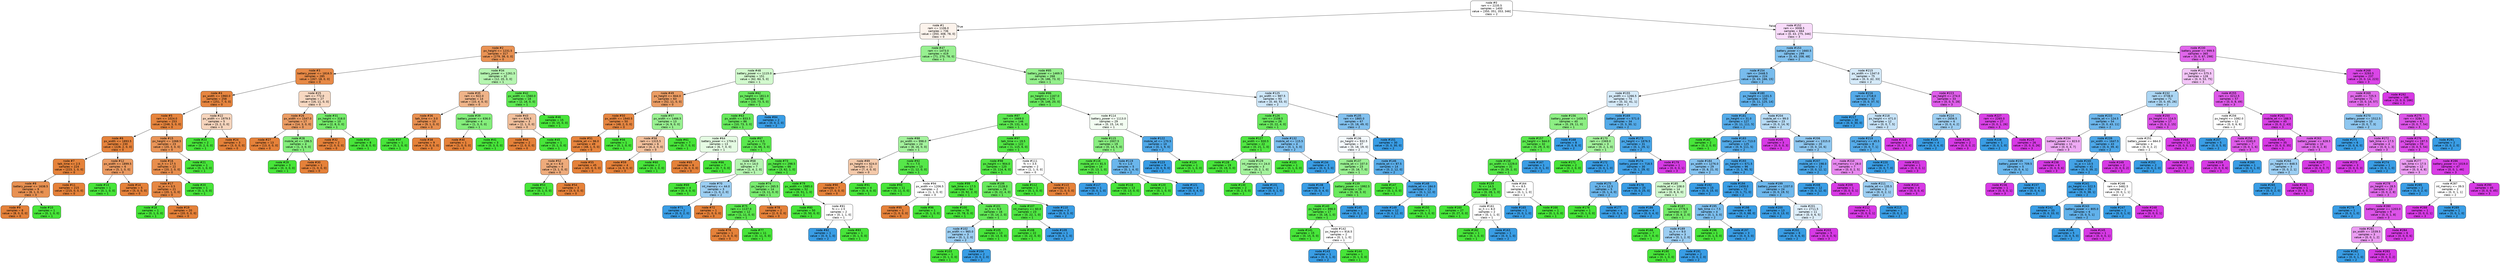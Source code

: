 digraph Tree {
node [shape=box, style="filled, rounded", color="black", fontname=helvetica] ;
edge [fontname=helvetica] ;
0 [label="node #0\nram <= 2235.5\nsamples = 1400\nvalue = [350, 351, 353, 346]\nclass = 2", fillcolor="#ffffff"] ;
1 [label="node #1\nram <= 1106.0\nsamples = 736\nvalue = [350, 308, 78, 0]\nclass = 0", fillcolor="#fcf3ec"] ;
0 -> 1 [labeldistance=2.5, labelangle=45, headlabel="True"] ;
2 [label="node #2\npx_height <= 1231.5\nsamples = 317\nvalue = [279, 38, 0, 0]\nclass = 0", fillcolor="#e99254"] ;
1 -> 2 ;
3 [label="node #3\nbattery_power <= 1816.5\nsamples = 285\nvalue = [267, 18, 0, 0]\nclass = 0", fillcolor="#e78946"] ;
2 -> 3 ;
4 [label="node #4\npx_width <= 1960.0\nsamples = 258\nvalue = [251, 7, 0, 0]\nclass = 0", fillcolor="#e6853f"] ;
3 -> 4 ;
5 [label="node #5\nram <= 1024.0\nsamples = 253\nvalue = [248, 5, 0, 0]\nclass = 0", fillcolor="#e6843d"] ;
4 -> 5 ;
6 [label="node #6\npx_width <= 1893.5\nsamples = 230\nvalue = [228, 2, 0, 0]\nclass = 0", fillcolor="#e5823b"] ;
5 -> 6 ;
7 [label="node #7\ntalk_time <= 2.5\nsamples = 224\nvalue = [223, 1, 0, 0]\nclass = 0", fillcolor="#e5823a"] ;
6 -> 7 ;
8 [label="node #8\nbattery_power <= 1638.5\nsamples = 9\nvalue = [8, 1, 0, 0]\nclass = 0", fillcolor="#e89152"] ;
7 -> 8 ;
9 [label="node #9\nsamples = 8\nvalue = [8, 0, 0, 0]\nclass = 0", fillcolor="#e58139"] ;
8 -> 9 ;
10 [label="node #10\nsamples = 1\nvalue = [0, 1, 0, 0]\nclass = 1", fillcolor="#47e539"] ;
8 -> 10 ;
11 [label="node #11\nsamples = 215\nvalue = [215, 0, 0, 0]\nclass = 0", fillcolor="#e58139"] ;
7 -> 11 ;
12 [label="node #12\npx_width <= 1899.5\nsamples = 6\nvalue = [5, 1, 0, 0]\nclass = 0", fillcolor="#ea9a61"] ;
6 -> 12 ;
13 [label="node #13\nsamples = 1\nvalue = [0, 1, 0, 0]\nclass = 1", fillcolor="#47e539"] ;
12 -> 13 ;
14 [label="node #14\nsamples = 5\nvalue = [5, 0, 0, 0]\nclass = 0", fillcolor="#e58139"] ;
12 -> 14 ;
15 [label="node #15\npx_height <= 1068.5\nsamples = 23\nvalue = [20, 3, 0, 0]\nclass = 0", fillcolor="#e99457"] ;
5 -> 15 ;
16 [label="node #16\nsc_h <= 17.5\nsamples = 22\nvalue = [20, 2, 0, 0]\nclass = 0", fillcolor="#e88e4d"] ;
15 -> 16 ;
17 [label="node #17\nsc_w <= 0.5\nsamples = 21\nvalue = [20, 1, 0, 0]\nclass = 0", fillcolor="#e68743"] ;
16 -> 17 ;
18 [label="node #18\nsamples = 1\nvalue = [0, 1, 0, 0]\nclass = 1", fillcolor="#47e539"] ;
17 -> 18 ;
19 [label="node #19\nsamples = 20\nvalue = [20, 0, 0, 0]\nclass = 0", fillcolor="#e58139"] ;
17 -> 19 ;
20 [label="node #20\nsamples = 1\nvalue = [0, 1, 0, 0]\nclass = 1", fillcolor="#47e539"] ;
16 -> 20 ;
21 [label="node #21\nsamples = 1\nvalue = [0, 1, 0, 0]\nclass = 1", fillcolor="#47e539"] ;
15 -> 21 ;
22 [label="node #22\npx_width <= 1979.5\nsamples = 5\nvalue = [3, 2, 0, 0]\nclass = 0", fillcolor="#f6d5bd"] ;
4 -> 22 ;
23 [label="node #23\nsamples = 2\nvalue = [0, 2, 0, 0]\nclass = 1", fillcolor="#47e539"] ;
22 -> 23 ;
24 [label="node #24\nsamples = 3\nvalue = [3, 0, 0, 0]\nclass = 0", fillcolor="#e58139"] ;
22 -> 24 ;
25 [label="node #25\nram <= 772.0\nsamples = 27\nvalue = [16, 11, 0, 0]\nclass = 0", fillcolor="#f7d8c1"] ;
3 -> 25 ;
26 [label="node #26\npx_width <= 1547.0\nsamples = 17\nvalue = [14, 3, 0, 0]\nclass = 0", fillcolor="#eb9c63"] ;
25 -> 26 ;
27 [label="node #27\nsamples = 13\nvalue = [13, 0, 0, 0]\nclass = 0", fillcolor="#e58139"] ;
26 -> 27 ;
28 [label="node #28\nmobile_wt <= 196.5\nsamples = 4\nvalue = [1, 3, 0, 0]\nclass = 1", fillcolor="#84ee7b"] ;
26 -> 28 ;
29 [label="node #29\nsamples = 3\nvalue = [0, 3, 0, 0]\nclass = 1", fillcolor="#47e539"] ;
28 -> 29 ;
30 [label="node #30\nsamples = 1\nvalue = [1, 0, 0, 0]\nclass = 0", fillcolor="#e58139"] ;
28 -> 30 ;
31 [label="node #31\npx_height <= 318.0\nsamples = 10\nvalue = [2, 8, 0, 0]\nclass = 1", fillcolor="#75ec6a"] ;
25 -> 31 ;
32 [label="node #32\nsamples = 2\nvalue = [2, 0, 0, 0]\nclass = 0", fillcolor="#e58139"] ;
31 -> 32 ;
33 [label="node #33\nsamples = 8\nvalue = [0, 8, 0, 0]\nclass = 1", fillcolor="#47e539"] ;
31 -> 33 ;
34 [label="node #34\nbattery_power <= 1261.5\nsamples = 32\nvalue = [12, 20, 0, 0]\nclass = 1", fillcolor="#b5f5b0"] ;
2 -> 34 ;
35 [label="node #35\nram <= 922.0\nsamples = 14\nvalue = [10, 4, 0, 0]\nclass = 0", fillcolor="#efb388"] ;
34 -> 35 ;
36 [label="node #36\ntalk_time <= 3.0\nsamples = 10\nvalue = [9, 1, 0, 0]\nclass = 0", fillcolor="#e88f4f"] ;
35 -> 36 ;
37 [label="node #37\nsamples = 1\nvalue = [0, 1, 0, 0]\nclass = 1", fillcolor="#47e539"] ;
36 -> 37 ;
38 [label="node #38\nsamples = 9\nvalue = [9, 0, 0, 0]\nclass = 0", fillcolor="#e58139"] ;
36 -> 38 ;
39 [label="node #39\nbattery_power <= 636.0\nsamples = 4\nvalue = [1, 3, 0, 0]\nclass = 1", fillcolor="#84ee7b"] ;
35 -> 39 ;
40 [label="node #40\nsamples = 1\nvalue = [1, 0, 0, 0]\nclass = 0", fillcolor="#e58139"] ;
39 -> 40 ;
41 [label="node #41\nsamples = 3\nvalue = [0, 3, 0, 0]\nclass = 1", fillcolor="#47e539"] ;
39 -> 41 ;
42 [label="node #42\npx_width <= 1560.0\nsamples = 18\nvalue = [2, 16, 0, 0]\nclass = 1", fillcolor="#5ee852"] ;
34 -> 42 ;
43 [label="node #43\nram <= 826.5\nsamples = 3\nvalue = [2, 1, 0, 0]\nclass = 0", fillcolor="#f2c09c"] ;
42 -> 43 ;
44 [label="node #44\nsamples = 2\nvalue = [2, 0, 0, 0]\nclass = 0", fillcolor="#e58139"] ;
43 -> 44 ;
45 [label="node #45\nsamples = 1\nvalue = [0, 1, 0, 0]\nclass = 1", fillcolor="#47e539"] ;
43 -> 45 ;
46 [label="node #46\nsamples = 15\nvalue = [0, 15, 0, 0]\nclass = 1", fillcolor="#47e539"] ;
42 -> 46 ;
47 [label="node #47\nram <= 1473.0\nsamples = 419\nvalue = [71, 270, 78, 0]\nclass = 1", fillcolor="#97f090"] ;
1 -> 47 ;
48 [label="node #48\nbattery_power <= 1115.0\nsamples = 151\nvalue = [62, 84, 5, 0]\nclass = 1", fillcolor="#d2f9ce"] ;
47 -> 48 ;
49 [label="node #49\npx_height <= 844.0\nsamples = 63\nvalue = [52, 11, 0, 0]\nclass = 0", fillcolor="#ea9c63"] ;
48 -> 49 ;
50 [label="node #50\npx_width <= 1940.5\nsamples = 50\nvalue = [48, 2, 0, 0]\nclass = 0", fillcolor="#e68641"] ;
49 -> 50 ;
51 [label="node #51\nmobile_wt <= 96.0\nsamples = 49\nvalue = [48, 1, 0, 0]\nclass = 0", fillcolor="#e6843d"] ;
50 -> 51 ;
52 [label="node #52\nsc_w <= 6.0\nsamples = 4\nvalue = [3, 1, 0, 0]\nclass = 0", fillcolor="#eeab7b"] ;
51 -> 52 ;
53 [label="node #53\nsamples = 1\nvalue = [0, 1, 0, 0]\nclass = 1", fillcolor="#47e539"] ;
52 -> 53 ;
54 [label="node #54\nsamples = 3\nvalue = [3, 0, 0, 0]\nclass = 0", fillcolor="#e58139"] ;
52 -> 54 ;
55 [label="node #55\nsamples = 45\nvalue = [45, 0, 0, 0]\nclass = 0", fillcolor="#e58139"] ;
51 -> 55 ;
56 [label="node #56\nsamples = 1\nvalue = [0, 1, 0, 0]\nclass = 1", fillcolor="#47e539"] ;
50 -> 56 ;
57 [label="node #57\npx_width <= 1466.5\nsamples = 13\nvalue = [4, 9, 0, 0]\nclass = 1", fillcolor="#99f191"] ;
49 -> 57 ;
58 [label="node #58\nram <= 1315.5\nsamples = 6\nvalue = [4, 2, 0, 0]\nclass = 0", fillcolor="#f2c09c"] ;
57 -> 58 ;
59 [label="node #59\nsamples = 4\nvalue = [4, 0, 0, 0]\nclass = 0", fillcolor="#e58139"] ;
58 -> 59 ;
60 [label="node #60\nsamples = 2\nvalue = [0, 2, 0, 0]\nclass = 1", fillcolor="#47e539"] ;
58 -> 60 ;
61 [label="node #61\nsamples = 7\nvalue = [0, 7, 0, 0]\nclass = 1", fillcolor="#47e539"] ;
57 -> 61 ;
62 [label="node #62\npx_height <= 1811.0\nsamples = 88\nvalue = [10, 73, 5, 0]\nclass = 1", fillcolor="#6aea5f"] ;
48 -> 62 ;
63 [label="node #63\npx_width <= 833.5\nsamples = 86\nvalue = [10, 73, 3, 0]\nclass = 1", fillcolor="#66e95b"] ;
62 -> 63 ;
64 [label="node #64\nbattery_power <= 1704.5\nsamples = 13\nvalue = [6, 7, 0, 0]\nclass = 1", fillcolor="#e5fbe3"] ;
63 -> 64 ;
65 [label="node #65\nsamples = 6\nvalue = [6, 0, 0, 0]\nclass = 0", fillcolor="#e58139"] ;
64 -> 65 ;
66 [label="node #66\nsamples = 7\nvalue = [0, 7, 0, 0]\nclass = 1", fillcolor="#47e539"] ;
64 -> 66 ;
67 [label="node #67\nsc_w <= 0.5\nsamples = 73\nvalue = [4, 66, 3, 0]\nclass = 1", fillcolor="#5ae84d"] ;
63 -> 67 ;
68 [label="node #68\nsc_h <= 14.0\nsamples = 7\nvalue = [1, 4, 2, 0]\nclass = 1", fillcolor="#b5f5b0"] ;
67 -> 68 ;
69 [label="node #69\nsamples = 4\nvalue = [0, 4, 0, 0]\nclass = 1", fillcolor="#47e539"] ;
68 -> 69 ;
70 [label="node #70\nint_memory <= 44.0\nsamples = 3\nvalue = [1, 0, 2, 0]\nclass = 2", fillcolor="#9ccef2"] ;
68 -> 70 ;
71 [label="node #71\nsamples = 2\nvalue = [0, 0, 2, 0]\nclass = 2", fillcolor="#399de5"] ;
70 -> 71 ;
72 [label="node #72\nsamples = 1\nvalue = [1, 0, 0, 0]\nclass = 0", fillcolor="#e58139"] ;
70 -> 72 ;
73 [label="node #73\npx_height <= 298.5\nsamples = 66\nvalue = [3, 62, 1, 0]\nclass = 1", fillcolor="#53e746"] ;
67 -> 73 ;
74 [label="node #74\npx_height <= 265.5\nsamples = 14\nvalue = [3, 11, 0, 0]\nclass = 1", fillcolor="#79ec6f"] ;
73 -> 74 ;
75 [label="node #75\nram <= 1137.0\nsamples = 12\nvalue = [1, 11, 0, 0]\nclass = 1", fillcolor="#58e74b"] ;
74 -> 75 ;
76 [label="node #76\nsamples = 1\nvalue = [1, 0, 0, 0]\nclass = 0", fillcolor="#e58139"] ;
75 -> 76 ;
77 [label="node #77\nsamples = 11\nvalue = [0, 11, 0, 0]\nclass = 1", fillcolor="#47e539"] ;
75 -> 77 ;
78 [label="node #78\nsamples = 2\nvalue = [2, 0, 0, 0]\nclass = 0", fillcolor="#e58139"] ;
74 -> 78 ;
79 [label="node #79\npx_width <= 1985.0\nsamples = 52\nvalue = [0, 51, 1, 0]\nclass = 1", fillcolor="#4be63d"] ;
73 -> 79 ;
80 [label="node #80\nsamples = 50\nvalue = [0, 50, 0, 0]\nclass = 1", fillcolor="#47e539"] ;
79 -> 80 ;
81 [label="node #81\nfc <= 2.5\nsamples = 2\nvalue = [0, 1, 1, 0]\nclass = 1", fillcolor="#ffffff"] ;
79 -> 81 ;
82 [label="node #82\nsamples = 1\nvalue = [0, 0, 1, 0]\nclass = 2", fillcolor="#399de5"] ;
81 -> 82 ;
83 [label="node #83\nsamples = 1\nvalue = [0, 1, 0, 0]\nclass = 1", fillcolor="#47e539"] ;
81 -> 83 ;
84 [label="node #84\nsamples = 2\nvalue = [0, 0, 2, 0]\nclass = 2", fillcolor="#399de5"] ;
62 -> 84 ;
85 [label="node #85\nbattery_power <= 1469.5\nsamples = 268\nvalue = [9, 186, 73, 0]\nclass = 1", fillcolor="#94f08c"] ;
47 -> 85 ;
86 [label="node #86\npx_height <= 1167.0\nsamples = 175\nvalue = [9, 146, 20, 0]\nclass = 1", fillcolor="#69ea5e"] ;
85 -> 86 ;
87 [label="node #87\nram <= 1669.0\nsamples = 146\nvalue = [9, 131, 6, 0]\nclass = 1", fillcolor="#5be84f"] ;
86 -> 87 ;
88 [label="node #88\npx_width <= 998.0\nsamples = 24\nvalue = [8, 16, 0, 0]\nclass = 1", fillcolor="#a3f29c"] ;
87 -> 88 ;
89 [label="node #89\npx_height <= 624.0\nsamples = 11\nvalue = [7, 4, 0, 0]\nclass = 0", fillcolor="#f4c9aa"] ;
88 -> 89 ;
90 [label="node #90\nsamples = 7\nvalue = [7, 0, 0, 0]\nclass = 0", fillcolor="#e58139"] ;
89 -> 90 ;
91 [label="node #91\nsamples = 4\nvalue = [0, 4, 0, 0]\nclass = 1", fillcolor="#47e539"] ;
89 -> 91 ;
92 [label="node #92\nfc <= 7.5\nsamples = 13\nvalue = [1, 12, 0, 0]\nclass = 1", fillcolor="#56e749"] ;
88 -> 92 ;
93 [label="node #93\nsamples = 11\nvalue = [0, 11, 0, 0]\nclass = 1", fillcolor="#47e539"] ;
92 -> 93 ;
94 [label="node #94\npx_width <= 1206.5\nsamples = 2\nvalue = [1, 1, 0, 0]\nclass = 0", fillcolor="#ffffff"] ;
92 -> 94 ;
95 [label="node #95\nsamples = 1\nvalue = [1, 0, 0, 0]\nclass = 0", fillcolor="#e58139"] ;
94 -> 95 ;
96 [label="node #96\nsamples = 1\nvalue = [0, 1, 0, 0]\nclass = 1", fillcolor="#47e539"] ;
94 -> 96 ;
97 [label="node #97\ntalk_time <= 19.5\nsamples = 122\nvalue = [1, 115, 6, 0]\nclass = 1", fillcolor="#52e745"] ;
87 -> 97 ;
98 [label="node #98\npx_height <= 904.0\nsamples = 120\nvalue = [0, 114, 6, 0]\nclass = 1", fillcolor="#51e643"] ;
97 -> 98 ;
99 [label="node #99\ntalk_time <= 17.5\nsamples = 94\nvalue = [0, 92, 2, 0]\nclass = 1", fillcolor="#4be63d"] ;
98 -> 99 ;
100 [label="node #100\nsamples = 78\nvalue = [0, 78, 0, 0]\nclass = 1", fillcolor="#47e539"] ;
99 -> 100 ;
101 [label="node #101\nsc_h <= 9.0\nsamples = 16\nvalue = [0, 14, 2, 0]\nclass = 1", fillcolor="#61e955"] ;
99 -> 101 ;
102 [label="node #102\npx_width <= 965.0\nsamples = 3\nvalue = [0, 1, 2, 0]\nclass = 2", fillcolor="#9ccef2"] ;
101 -> 102 ;
103 [label="node #103\nsamples = 1\nvalue = [0, 1, 0, 0]\nclass = 1", fillcolor="#47e539"] ;
102 -> 103 ;
104 [label="node #104\nsamples = 2\nvalue = [0, 0, 2, 0]\nclass = 2", fillcolor="#399de5"] ;
102 -> 104 ;
105 [label="node #105\nsamples = 13\nvalue = [0, 13, 0, 0]\nclass = 1", fillcolor="#47e539"] ;
101 -> 105 ;
106 [label="node #106\nram <= 2128.0\nsamples = 26\nvalue = [0, 22, 4, 0]\nclass = 1", fillcolor="#68ea5d"] ;
98 -> 106 ;
107 [label="node #107\nint_memory <= 60.0\nsamples = 23\nvalue = [0, 22, 1, 0]\nclass = 1", fillcolor="#4fe642"] ;
106 -> 107 ;
108 [label="node #108\nsamples = 22\nvalue = [0, 22, 0, 0]\nclass = 1", fillcolor="#47e539"] ;
107 -> 108 ;
109 [label="node #109\nsamples = 1\nvalue = [0, 0, 1, 0]\nclass = 2", fillcolor="#399de5"] ;
107 -> 109 ;
110 [label="node #110\nsamples = 3\nvalue = [0, 0, 3, 0]\nclass = 2", fillcolor="#399de5"] ;
106 -> 110 ;
111 [label="node #111\nfc <= 3.5\nsamples = 2\nvalue = [1, 1, 0, 0]\nclass = 0", fillcolor="#ffffff"] ;
97 -> 111 ;
112 [label="node #112\nsamples = 1\nvalue = [0, 1, 0, 0]\nclass = 1", fillcolor="#47e539"] ;
111 -> 112 ;
113 [label="node #113\nsamples = 1\nvalue = [1, 0, 0, 0]\nclass = 0", fillcolor="#e58139"] ;
111 -> 113 ;
114 [label="node #114\nbattery_power <= 1113.0\nsamples = 29\nvalue = [0, 15, 14, 0]\nclass = 1", fillcolor="#f3fdf2"] ;
86 -> 114 ;
115 [label="node #115\nram <= 2007.5\nsamples = 19\nvalue = [0, 14, 5, 0]\nclass = 1", fillcolor="#89ee80"] ;
114 -> 115 ;
116 [label="node #116\nmobile_wt <= 81.5\nsamples = 14\nvalue = [0, 13, 1, 0]\nclass = 1", fillcolor="#55e748"] ;
115 -> 116 ;
117 [label="node #117\nsamples = 1\nvalue = [0, 0, 1, 0]\nclass = 2", fillcolor="#399de5"] ;
116 -> 117 ;
118 [label="node #118\nsamples = 13\nvalue = [0, 13, 0, 0]\nclass = 1", fillcolor="#47e539"] ;
116 -> 118 ;
119 [label="node #119\nfc <= 1.0\nsamples = 5\nvalue = [0, 1, 4, 0]\nclass = 2", fillcolor="#6ab6ec"] ;
115 -> 119 ;
120 [label="node #120\nsamples = 1\nvalue = [0, 1, 0, 0]\nclass = 1", fillcolor="#47e539"] ;
119 -> 120 ;
121 [label="node #121\nsamples = 4\nvalue = [0, 0, 4, 0]\nclass = 2", fillcolor="#399de5"] ;
119 -> 121 ;
122 [label="node #122\nmobile_wt <= 170.5\nsamples = 10\nvalue = [0, 1, 9, 0]\nclass = 2", fillcolor="#4fa8e8"] ;
114 -> 122 ;
123 [label="node #123\nsamples = 9\nvalue = [0, 0, 9, 0]\nclass = 2", fillcolor="#399de5"] ;
122 -> 123 ;
124 [label="node #124\nsamples = 1\nvalue = [0, 1, 0, 0]\nclass = 1", fillcolor="#47e539"] ;
122 -> 124 ;
125 [label="node #125\npx_width <= 987.5\nsamples = 93\nvalue = [0, 40, 53, 0]\nclass = 2", fillcolor="#cee7f9"] ;
85 -> 125 ;
126 [label="node #126\nram <= 2108.5\nsamples = 26\nvalue = [0, 22, 4, 0]\nclass = 1", fillcolor="#68ea5d"] ;
125 -> 126 ;
127 [label="node #127\npx_width <= 930.5\nsamples = 22\nvalue = [0, 21, 1, 0]\nclass = 1", fillcolor="#50e642"] ;
126 -> 127 ;
128 [label="node #128\nsamples = 19\nvalue = [0, 19, 0, 0]\nclass = 1", fillcolor="#47e539"] ;
127 -> 128 ;
129 [label="node #129\nint_memory <= 24.0\nsamples = 3\nvalue = [0, 2, 1, 0]\nclass = 1", fillcolor="#a3f29c"] ;
127 -> 129 ;
130 [label="node #130\nsamples = 2\nvalue = [0, 2, 0, 0]\nclass = 1", fillcolor="#47e539"] ;
129 -> 130 ;
131 [label="node #131\nsamples = 1\nvalue = [0, 0, 1, 0]\nclass = 2", fillcolor="#399de5"] ;
129 -> 131 ;
132 [label="node #132\nmobile_wt <= 115.5\nsamples = 4\nvalue = [0, 1, 3, 0]\nclass = 2", fillcolor="#7bbeee"] ;
126 -> 132 ;
133 [label="node #133\nsamples = 1\nvalue = [0, 1, 0, 0]\nclass = 1", fillcolor="#47e539"] ;
132 -> 133 ;
134 [label="node #134\nsamples = 3\nvalue = [0, 0, 3, 0]\nclass = 2", fillcolor="#399de5"] ;
132 -> 134 ;
135 [label="node #135\nram <= 1865.0\nsamples = 67\nvalue = [0, 18, 49, 0]\nclass = 2", fillcolor="#82c1ef"] ;
125 -> 135 ;
136 [label="node #136\npx_height <= 932.5\nsamples = 37\nvalue = [0, 18, 19, 0]\nclass = 2", fillcolor="#f5fafe"] ;
135 -> 136 ;
137 [label="node #137\nmobile_wt <= 107.0\nsamples = 23\nvalue = [0, 16, 7, 0]\nclass = 1", fillcolor="#98f090"] ;
136 -> 137 ;
138 [label="node #138\nsamples = 4\nvalue = [0, 0, 4, 0]\nclass = 2", fillcolor="#399de5"] ;
137 -> 138 ;
139 [label="node #139\nbattery_power <= 1992.5\nsamples = 19\nvalue = [0, 16, 3, 0]\nclass = 1", fillcolor="#6aea5e"] ;
137 -> 139 ;
140 [label="node #140\npx_height <= 898.0\nsamples = 17\nvalue = [0, 16, 1, 0]\nclass = 1", fillcolor="#52e745"] ;
139 -> 140 ;
141 [label="node #141\nsamples = 15\nvalue = [0, 15, 0, 0]\nclass = 1", fillcolor="#47e539"] ;
140 -> 141 ;
142 [label="node #142\npx_height <= 916.5\nsamples = 2\nvalue = [0, 1, 1, 0]\nclass = 1", fillcolor="#ffffff"] ;
140 -> 142 ;
143 [label="node #143\nsamples = 1\nvalue = [0, 0, 1, 0]\nclass = 2", fillcolor="#399de5"] ;
142 -> 143 ;
144 [label="node #144\nsamples = 1\nvalue = [0, 1, 0, 0]\nclass = 1", fillcolor="#47e539"] ;
142 -> 144 ;
145 [label="node #145\nsamples = 2\nvalue = [0, 0, 2, 0]\nclass = 2", fillcolor="#399de5"] ;
139 -> 145 ;
146 [label="node #146\nmobile_wt <= 87.5\nsamples = 14\nvalue = [0, 2, 12, 0]\nclass = 2", fillcolor="#5aade9"] ;
136 -> 146 ;
147 [label="node #147\nsamples = 1\nvalue = [0, 1, 0, 0]\nclass = 1", fillcolor="#47e539"] ;
146 -> 147 ;
148 [label="node #148\nmobile_wt <= 184.0\nsamples = 13\nvalue = [0, 1, 12, 0]\nclass = 2", fillcolor="#49a5e7"] ;
146 -> 148 ;
149 [label="node #149\nsamples = 12\nvalue = [0, 0, 12, 0]\nclass = 2", fillcolor="#399de5"] ;
148 -> 149 ;
150 [label="node #150\nsamples = 1\nvalue = [0, 1, 0, 0]\nclass = 1", fillcolor="#47e539"] ;
148 -> 150 ;
151 [label="node #151\nsamples = 30\nvalue = [0, 0, 30, 0]\nclass = 2", fillcolor="#399de5"] ;
135 -> 151 ;
152 [label="node #152\nram <= 3008.5\nsamples = 664\nvalue = [0, 43, 275, 346]\nclass = 3", fillcolor="#f8dbfa"] ;
0 -> 152 [labeldistance=2.5, labelangle=-45, headlabel="False"] ;
153 [label="node #153\nbattery_power <= 1660.5\nsamples = 299\nvalue = [0, 43, 208, 48]\nclass = 2", fillcolor="#81c1ee"] ;
152 -> 153 ;
154 [label="node #154\nram <= 2448.5\nsamples = 224\nvalue = [0, 43, 166, 15]\nclass = 2", fillcolor="#78bced"] ;
153 -> 154 ;
155 [label="node #155\npx_width <= 1266.5\nsamples = 74\nvalue = [0, 32, 41, 1]\nclass = 2", fillcolor="#d5eaf9"] ;
154 -> 155 ;
156 [label="node #156\nbattery_power <= 1430.5\nsamples = 40\nvalue = [0, 29, 11, 0]\nclass = 1", fillcolor="#8def84"] ;
155 -> 156 ;
157 [label="node #157\npx_height <= 944.0\nsamples = 32\nvalue = [0, 29, 3, 0]\nclass = 1", fillcolor="#5ae84d"] ;
156 -> 157 ;
158 [label="node #158\npx_width <= 1229.0\nsamples = 31\nvalue = [0, 29, 2, 0]\nclass = 1", fillcolor="#54e747"] ;
157 -> 158 ;
159 [label="node #159\nfc <= 14.5\nsamples = 29\nvalue = [0, 28, 1, 0]\nclass = 1", fillcolor="#4ee640"] ;
158 -> 159 ;
160 [label="node #160\nsamples = 27\nvalue = [0, 27, 0, 0]\nclass = 1", fillcolor="#47e539"] ;
159 -> 160 ;
161 [label="node #161\nsc_h <= 8.0\nsamples = 2\nvalue = [0, 1, 1, 0]\nclass = 1", fillcolor="#ffffff"] ;
159 -> 161 ;
162 [label="node #162\nsamples = 1\nvalue = [0, 1, 0, 0]\nclass = 1", fillcolor="#47e539"] ;
161 -> 162 ;
163 [label="node #163\nsamples = 1\nvalue = [0, 0, 1, 0]\nclass = 2", fillcolor="#399de5"] ;
161 -> 163 ;
164 [label="node #164\nfc <= 8.5\nsamples = 2\nvalue = [0, 1, 1, 0]\nclass = 1", fillcolor="#ffffff"] ;
158 -> 164 ;
165 [label="node #165\nsamples = 1\nvalue = [0, 0, 1, 0]\nclass = 2", fillcolor="#399de5"] ;
164 -> 165 ;
166 [label="node #166\nsamples = 1\nvalue = [0, 1, 0, 0]\nclass = 1", fillcolor="#47e539"] ;
164 -> 166 ;
167 [label="node #167\nsamples = 1\nvalue = [0, 0, 1, 0]\nclass = 2", fillcolor="#399de5"] ;
157 -> 167 ;
168 [label="node #168\nsamples = 8\nvalue = [0, 0, 8, 0]\nclass = 2", fillcolor="#399de5"] ;
156 -> 168 ;
169 [label="node #169\nbattery_power <= 571.0\nsamples = 34\nvalue = [0, 3, 30, 1]\nclass = 2", fillcolor="#53aae8"] ;
155 -> 169 ;
170 [label="node #170\nram <= 2369.0\nsamples = 3\nvalue = [0, 2, 1, 0]\nclass = 1", fillcolor="#a3f29c"] ;
169 -> 170 ;
171 [label="node #171\nsamples = 2\nvalue = [0, 2, 0, 0]\nclass = 1", fillcolor="#47e539"] ;
170 -> 171 ;
172 [label="node #172\nsamples = 1\nvalue = [0, 0, 1, 0]\nclass = 2", fillcolor="#399de5"] ;
170 -> 172 ;
173 [label="node #173\npx_height <= 1876.5\nsamples = 31\nvalue = [0, 1, 29, 1]\nclass = 2", fillcolor="#46a4e7"] ;
169 -> 173 ;
174 [label="node #174\nbattery_power <= 718.5\nsamples = 30\nvalue = [0, 1, 29, 0]\nclass = 2", fillcolor="#40a0e6"] ;
173 -> 174 ;
175 [label="node #175\nsc_h <= 12.5\nsamples = 5\nvalue = [0, 1, 4, 0]\nclass = 2", fillcolor="#6ab6ec"] ;
174 -> 175 ;
176 [label="node #176\nsamples = 1\nvalue = [0, 1, 0, 0]\nclass = 1", fillcolor="#47e539"] ;
175 -> 176 ;
177 [label="node #177\nsamples = 4\nvalue = [0, 0, 4, 0]\nclass = 2", fillcolor="#399de5"] ;
175 -> 177 ;
178 [label="node #178\nsamples = 25\nvalue = [0, 0, 25, 0]\nclass = 2", fillcolor="#399de5"] ;
174 -> 178 ;
179 [label="node #179\nsamples = 1\nvalue = [0, 0, 0, 1]\nclass = 3", fillcolor="#d739e5"] ;
173 -> 179 ;
180 [label="node #180\npx_height <= 1101.5\nsamples = 150\nvalue = [0, 11, 125, 14]\nclass = 2", fillcolor="#5dafea"] ;
154 -> 180 ;
181 [label="node #181\npx_height <= 31.0\nsamples = 127\nvalue = [0, 11, 111, 5]\nclass = 2", fillcolor="#54abe9"] ;
180 -> 181 ;
182 [label="node #182\nsamples = 2\nvalue = [0, 2, 0, 0]\nclass = 1", fillcolor="#47e539"] ;
181 -> 182 ;
183 [label="node #183\nbattery_power <= 713.0\nsamples = 125\nvalue = [0, 9, 111, 5]\nclass = 2", fillcolor="#51a9e8"] ;
181 -> 183 ;
184 [label="node #184\npx_width <= 1276.0\nsamples = 29\nvalue = [0, 8, 21, 0]\nclass = 2", fillcolor="#84c2ef"] ;
183 -> 184 ;
185 [label="node #185\nmobile_wt <= 108.0\nsamples = 14\nvalue = [0, 8, 6, 0]\nclass = 1", fillcolor="#d1f8ce"] ;
184 -> 185 ;
186 [label="node #186\nsamples = 4\nvalue = [0, 0, 4, 0]\nclass = 2", fillcolor="#399de5"] ;
185 -> 186 ;
187 [label="node #187\nram <= 2776.5\nsamples = 10\nvalue = [0, 8, 2, 0]\nclass = 1", fillcolor="#75ec6a"] ;
185 -> 187 ;
188 [label="node #188\nsamples = 7\nvalue = [0, 7, 0, 0]\nclass = 1", fillcolor="#47e539"] ;
187 -> 188 ;
189 [label="node #189\nsc_h <= 9.0\nsamples = 3\nvalue = [0, 1, 2, 0]\nclass = 2", fillcolor="#9ccef2"] ;
187 -> 189 ;
190 [label="node #190\nsamples = 1\nvalue = [0, 1, 0, 0]\nclass = 1", fillcolor="#47e539"] ;
189 -> 190 ;
191 [label="node #191\nsamples = 2\nvalue = [0, 0, 2, 0]\nclass = 2", fillcolor="#399de5"] ;
189 -> 191 ;
192 [label="node #192\nsamples = 15\nvalue = [0, 0, 15, 0]\nclass = 2", fillcolor="#399de5"] ;
184 -> 192 ;
193 [label="node #193\npx_height <= 671.5\nsamples = 96\nvalue = [0, 1, 90, 5]\nclass = 2", fillcolor="#46a3e7"] ;
183 -> 193 ;
194 [label="node #194\nram <= 2459.0\nsamples = 72\nvalue = [0, 1, 71, 0]\nclass = 2", fillcolor="#3c9ee5"] ;
193 -> 194 ;
195 [label="node #195\ntalk_time <= 7.5\nsamples = 4\nvalue = [0, 1, 3, 0]\nclass = 2", fillcolor="#7bbeee"] ;
194 -> 195 ;
196 [label="node #196\nsamples = 1\nvalue = [0, 1, 0, 0]\nclass = 1", fillcolor="#47e539"] ;
195 -> 196 ;
197 [label="node #197\nsamples = 3\nvalue = [0, 0, 3, 0]\nclass = 2", fillcolor="#399de5"] ;
195 -> 197 ;
198 [label="node #198\nsamples = 68\nvalue = [0, 0, 68, 0]\nclass = 2", fillcolor="#399de5"] ;
194 -> 198 ;
199 [label="node #199\nbattery_power <= 1337.0\nsamples = 24\nvalue = [0, 0, 19, 5]\nclass = 2", fillcolor="#6db7ec"] ;
193 -> 199 ;
200 [label="node #200\nsamples = 13\nvalue = [0, 0, 13, 0]\nclass = 2", fillcolor="#399de5"] ;
199 -> 200 ;
201 [label="node #201\nram <= 2711.5\nsamples = 11\nvalue = [0, 0, 6, 5]\nclass = 2", fillcolor="#deeffb"] ;
199 -> 201 ;
202 [label="node #202\nsamples = 6\nvalue = [0, 0, 6, 0]\nclass = 2", fillcolor="#399de5"] ;
201 -> 202 ;
203 [label="node #203\nsamples = 5\nvalue = [0, 0, 0, 5]\nclass = 3", fillcolor="#d739e5"] ;
201 -> 203 ;
204 [label="node #204\nmobile_wt <= 99.0\nsamples = 23\nvalue = [0, 0, 14, 9]\nclass = 2", fillcolor="#b8dcf6"] ;
180 -> 204 ;
205 [label="node #205\nsamples = 3\nvalue = [0, 0, 0, 3]\nclass = 3", fillcolor="#d739e5"] ;
204 -> 205 ;
206 [label="node #206\nbattery_power <= 1315.0\nsamples = 20\nvalue = [0, 0, 14, 6]\nclass = 2", fillcolor="#8ec7f0"] ;
204 -> 206 ;
207 [label="node #207\nmobile_wt <= 198.0\nsamples = 13\nvalue = [0, 0, 12, 1]\nclass = 2", fillcolor="#49a5e7"] ;
206 -> 207 ;
208 [label="node #208\nsamples = 12\nvalue = [0, 0, 12, 0]\nclass = 2", fillcolor="#399de5"] ;
207 -> 208 ;
209 [label="node #209\nsamples = 1\nvalue = [0, 0, 0, 1]\nclass = 3", fillcolor="#d739e5"] ;
207 -> 209 ;
210 [label="node #210\nint_memory <= 28.0\nsamples = 7\nvalue = [0, 0, 2, 5]\nclass = 3", fillcolor="#e788ef"] ;
206 -> 210 ;
211 [label="node #211\nmobile_wt <= 135.5\nsamples = 3\nvalue = [0, 0, 2, 1]\nclass = 2", fillcolor="#9ccef2"] ;
210 -> 211 ;
212 [label="node #212\nsamples = 1\nvalue = [0, 0, 0, 1]\nclass = 3", fillcolor="#d739e5"] ;
211 -> 212 ;
213 [label="node #213\nsamples = 2\nvalue = [0, 0, 2, 0]\nclass = 2", fillcolor="#399de5"] ;
211 -> 213 ;
214 [label="node #214\nsamples = 4\nvalue = [0, 0, 0, 4]\nclass = 3", fillcolor="#d739e5"] ;
210 -> 214 ;
215 [label="node #215\npx_width <= 1347.0\nsamples = 75\nvalue = [0, 0, 42, 33]\nclass = 2", fillcolor="#d5eaf9"] ;
153 -> 215 ;
216 [label="node #216\nram <= 2718.0\nsamples = 42\nvalue = [0, 0, 37, 5]\nclass = 2", fillcolor="#54aae9"] ;
215 -> 216 ;
217 [label="node #217\nsamples = 30\nvalue = [0, 0, 30, 0]\nclass = 2", fillcolor="#399de5"] ;
216 -> 217 ;
218 [label="node #218\npx_height <= 471.0\nsamples = 12\nvalue = [0, 0, 7, 5]\nclass = 2", fillcolor="#c6e3f8"] ;
216 -> 218 ;
219 [label="node #219\nint_memory <= 45.5\nsamples = 8\nvalue = [0, 0, 7, 1]\nclass = 2", fillcolor="#55abe9"] ;
218 -> 219 ;
220 [label="node #220\nsamples = 7\nvalue = [0, 0, 7, 0]\nclass = 2", fillcolor="#399de5"] ;
219 -> 220 ;
221 [label="node #221\nsamples = 1\nvalue = [0, 0, 0, 1]\nclass = 3", fillcolor="#d739e5"] ;
219 -> 221 ;
222 [label="node #222\nsamples = 4\nvalue = [0, 0, 0, 4]\nclass = 3", fillcolor="#d739e5"] ;
218 -> 222 ;
223 [label="node #223\npx_height <= 274.0\nsamples = 33\nvalue = [0, 0, 5, 28]\nclass = 3", fillcolor="#de5cea"] ;
215 -> 223 ;
224 [label="node #224\nram <= 2656.5\nsamples = 6\nvalue = [0, 0, 4, 2]\nclass = 2", fillcolor="#9ccef2"] ;
223 -> 224 ;
225 [label="node #225\nsamples = 4\nvalue = [0, 0, 4, 0]\nclass = 2", fillcolor="#399de5"] ;
224 -> 225 ;
226 [label="node #226\nsamples = 2\nvalue = [0, 0, 0, 2]\nclass = 3", fillcolor="#d739e5"] ;
224 -> 226 ;
227 [label="node #227\nram <= 2265.0\nsamples = 27\nvalue = [0, 0, 1, 26]\nclass = 3", fillcolor="#d941e6"] ;
223 -> 227 ;
228 [label="node #228\nsamples = 1\nvalue = [0, 0, 1, 0]\nclass = 2", fillcolor="#399de5"] ;
227 -> 228 ;
229 [label="node #229\nsamples = 26\nvalue = [0, 0, 0, 26]\nclass = 3", fillcolor="#d739e5"] ;
227 -> 229 ;
230 [label="node #230\nbattery_power <= 999.5\nsamples = 365\nvalue = [0, 0, 67, 298]\nclass = 3", fillcolor="#e066eb"] ;
152 -> 230 ;
231 [label="node #231\npx_height <= 575.5\nsamples = 128\nvalue = [0, 0, 53, 75]\nclass = 3", fillcolor="#f3c5f7"] ;
230 -> 231 ;
232 [label="node #232\nram <= 3738.0\nsamples = 71\nvalue = [0, 0, 45, 26]\nclass = 2", fillcolor="#abd6f4"] ;
231 -> 232 ;
233 [label="node #233\nmobile_wt <= 124.5\nsamples = 54\nvalue = [0, 0, 43, 11]\nclass = 2", fillcolor="#6cb6ec"] ;
232 -> 233 ;
234 [label="node #234\nbattery_power <= 823.0\nsamples = 11\nvalue = [0, 0, 4, 7]\nclass = 3", fillcolor="#eeaaf4"] ;
233 -> 234 ;
235 [label="node #235\nbattery_power <= 709.5\nsamples = 5\nvalue = [0, 0, 4, 1]\nclass = 2", fillcolor="#6ab6ec"] ;
234 -> 235 ;
236 [label="node #236\nsamples = 1\nvalue = [0, 0, 0, 1]\nclass = 3", fillcolor="#d739e5"] ;
235 -> 236 ;
237 [label="node #237\nsamples = 4\nvalue = [0, 0, 4, 0]\nclass = 2", fillcolor="#399de5"] ;
235 -> 237 ;
238 [label="node #238\nsamples = 6\nvalue = [0, 0, 0, 6]\nclass = 3", fillcolor="#d739e5"] ;
234 -> 238 ;
239 [label="node #239\npx_width <= 1647.5\nsamples = 43\nvalue = [0, 0, 39, 4]\nclass = 2", fillcolor="#4da7e8"] ;
233 -> 239 ;
240 [label="node #240\nsc_w <= 13.5\nsamples = 41\nvalue = [0, 0, 39, 2]\nclass = 2", fillcolor="#43a2e6"] ;
239 -> 240 ;
241 [label="node #241\npx_height <= 522.5\nsamples = 39\nvalue = [0, 0, 38, 1]\nclass = 2", fillcolor="#3ea0e6"] ;
240 -> 241 ;
242 [label="node #242\nsamples = 33\nvalue = [0, 0, 33, 0]\nclass = 2", fillcolor="#399de5"] ;
241 -> 242 ;
243 [label="node #243\nbattery_power <= 805.0\nsamples = 6\nvalue = [0, 0, 5, 1]\nclass = 2", fillcolor="#61b1ea"] ;
241 -> 243 ;
244 [label="node #244\nsamples = 5\nvalue = [0, 0, 5, 0]\nclass = 2", fillcolor="#399de5"] ;
243 -> 244 ;
245 [label="node #245\nsamples = 1\nvalue = [0, 0, 0, 1]\nclass = 3", fillcolor="#d739e5"] ;
243 -> 245 ;
246 [label="node #246\nram <= 3482.5\nsamples = 2\nvalue = [0, 0, 1, 1]\nclass = 2", fillcolor="#ffffff"] ;
240 -> 246 ;
247 [label="node #247\nsamples = 1\nvalue = [0, 0, 1, 0]\nclass = 2", fillcolor="#399de5"] ;
246 -> 247 ;
248 [label="node #248\nsamples = 1\nvalue = [0, 0, 0, 1]\nclass = 3", fillcolor="#d739e5"] ;
246 -> 248 ;
249 [label="node #249\nsamples = 2\nvalue = [0, 0, 0, 2]\nclass = 3", fillcolor="#d739e5"] ;
239 -> 249 ;
250 [label="node #250\npx_height <= 114.5\nsamples = 17\nvalue = [0, 0, 2, 15]\nclass = 3", fillcolor="#dc53e8"] ;
232 -> 250 ;
251 [label="node #251\nbattery_power <= 664.0\nsamples = 4\nvalue = [0, 0, 2, 2]\nclass = 2", fillcolor="#ffffff"] ;
250 -> 251 ;
252 [label="node #252\nsamples = 2\nvalue = [0, 0, 2, 0]\nclass = 2", fillcolor="#399de5"] ;
251 -> 252 ;
253 [label="node #253\nsamples = 2\nvalue = [0, 0, 0, 2]\nclass = 3", fillcolor="#d739e5"] ;
251 -> 253 ;
254 [label="node #254\nsamples = 13\nvalue = [0, 0, 0, 13]\nclass = 3", fillcolor="#d739e5"] ;
250 -> 254 ;
255 [label="node #255\nram <= 3212.5\nsamples = 57\nvalue = [0, 0, 8, 49]\nclass = 3", fillcolor="#de59e9"] ;
231 -> 255 ;
256 [label="node #256\npx_height <= 1082.0\nsamples = 12\nvalue = [0, 0, 6, 6]\nclass = 2", fillcolor="#ffffff"] ;
255 -> 256 ;
257 [label="node #257\nsamples = 5\nvalue = [0, 0, 5, 0]\nclass = 2", fillcolor="#399de5"] ;
256 -> 257 ;
258 [label="node #258\nram <= 3165.0\nsamples = 7\nvalue = [0, 0, 1, 6]\nclass = 3", fillcolor="#de5ae9"] ;
256 -> 258 ;
259 [label="node #259\nsamples = 6\nvalue = [0, 0, 0, 6]\nclass = 3", fillcolor="#d739e5"] ;
258 -> 259 ;
260 [label="node #260\nsamples = 1\nvalue = [0, 0, 1, 0]\nclass = 2", fillcolor="#399de5"] ;
258 -> 260 ;
261 [label="node #261\nmobile_wt <= 188.5\nsamples = 45\nvalue = [0, 0, 2, 43]\nclass = 3", fillcolor="#d942e6"] ;
255 -> 261 ;
262 [label="node #262\nsamples = 35\nvalue = [0, 0, 0, 35]\nclass = 3", fillcolor="#d739e5"] ;
261 -> 262 ;
263 [label="node #263\nbattery_power <= 628.5\nsamples = 10\nvalue = [0, 0, 2, 8]\nclass = 3", fillcolor="#e16aec"] ;
261 -> 263 ;
264 [label="node #264\npx_height <= 848.5\nsamples = 3\nvalue = [0, 0, 2, 1]\nclass = 2", fillcolor="#9ccef2"] ;
263 -> 264 ;
265 [label="node #265\nsamples = 2\nvalue = [0, 0, 2, 0]\nclass = 2", fillcolor="#399de5"] ;
264 -> 265 ;
266 [label="node #266\nsamples = 1\nvalue = [0, 0, 0, 1]\nclass = 3", fillcolor="#d739e5"] ;
264 -> 266 ;
267 [label="node #267\nsamples = 7\nvalue = [0, 0, 0, 7]\nclass = 3", fillcolor="#d739e5"] ;
263 -> 267 ;
268 [label="node #268\nram <= 3293.5\nsamples = 237\nvalue = [0, 0, 14, 223]\nclass = 3", fillcolor="#da45e7"] ;
230 -> 268 ;
269 [label="node #269\npx_width <= 725.5\nsamples = 71\nvalue = [0, 0, 14, 57]\nclass = 3", fillcolor="#e16aeb"] ;
268 -> 269 ;
270 [label="node #270\nbattery_power <= 1512.5\nsamples = 10\nvalue = [0, 0, 7, 3]\nclass = 2", fillcolor="#8ec7f0"] ;
269 -> 270 ;
271 [label="node #271\nsamples = 6\nvalue = [0, 0, 6, 0]\nclass = 2", fillcolor="#399de5"] ;
270 -> 271 ;
272 [label="node #272\ntalk_time <= 17.5\nsamples = 4\nvalue = [0, 0, 1, 3]\nclass = 3", fillcolor="#e47bee"] ;
270 -> 272 ;
273 [label="node #273\nsamples = 3\nvalue = [0, 0, 0, 3]\nclass = 3", fillcolor="#d739e5"] ;
272 -> 273 ;
274 [label="node #274\nsamples = 1\nvalue = [0, 0, 1, 0]\nclass = 2", fillcolor="#399de5"] ;
272 -> 274 ;
275 [label="node #275\nram <= 3284.5\nsamples = 61\nvalue = [0, 0, 7, 54]\nclass = 3", fillcolor="#dc53e8"] ;
269 -> 275 ;
276 [label="node #276\npx_height <= 197.5\nsamples = 59\nvalue = [0, 0, 5, 54]\nclass = 3", fillcolor="#db4be7"] ;
275 -> 276 ;
277 [label="node #277\ntalk_time <= 17.5\nsamples = 12\nvalue = [0, 0, 4, 8]\nclass = 3", fillcolor="#eb9cf2"] ;
276 -> 277 ;
278 [label="node #278\npx_height <= 28.5\nsamples = 10\nvalue = [0, 0, 2, 8]\nclass = 3", fillcolor="#e16aec"] ;
277 -> 278 ;
279 [label="node #279\nsamples = 1\nvalue = [0, 0, 1, 0]\nclass = 2", fillcolor="#399de5"] ;
278 -> 279 ;
280 [label="node #280\nbattery_power <= 1203.0\nsamples = 9\nvalue = [0, 0, 1, 8]\nclass = 3", fillcolor="#dc52e8"] ;
278 -> 280 ;
281 [label="node #281\npx_width <= 1539.5\nsamples = 3\nvalue = [0, 0, 1, 2]\nclass = 3", fillcolor="#eb9cf2"] ;
280 -> 281 ;
282 [label="node #282\nsamples = 1\nvalue = [0, 0, 1, 0]\nclass = 2", fillcolor="#399de5"] ;
281 -> 282 ;
283 [label="node #283\nsamples = 2\nvalue = [0, 0, 0, 2]\nclass = 3", fillcolor="#d739e5"] ;
281 -> 283 ;
284 [label="node #284\nsamples = 6\nvalue = [0, 0, 0, 6]\nclass = 3", fillcolor="#d739e5"] ;
280 -> 284 ;
285 [label="node #285\nsamples = 2\nvalue = [0, 0, 2, 0]\nclass = 2", fillcolor="#399de5"] ;
277 -> 285 ;
286 [label="node #286\nbattery_power <= 1019.0\nsamples = 47\nvalue = [0, 0, 1, 46]\nclass = 3", fillcolor="#d83de6"] ;
276 -> 286 ;
287 [label="node #287\nint_memory <= 39.5\nsamples = 2\nvalue = [0, 0, 1, 1]\nclass = 2", fillcolor="#ffffff"] ;
286 -> 287 ;
288 [label="node #288\nsamples = 1\nvalue = [0, 0, 0, 1]\nclass = 3", fillcolor="#d739e5"] ;
287 -> 288 ;
289 [label="node #289\nsamples = 1\nvalue = [0, 0, 1, 0]\nclass = 2", fillcolor="#399de5"] ;
287 -> 289 ;
290 [label="node #290\nsamples = 45\nvalue = [0, 0, 0, 45]\nclass = 3", fillcolor="#d739e5"] ;
286 -> 290 ;
291 [label="node #291\nsamples = 2\nvalue = [0, 0, 2, 0]\nclass = 2", fillcolor="#399de5"] ;
275 -> 291 ;
292 [label="node #292\nsamples = 166\nvalue = [0, 0, 0, 166]\nclass = 3", fillcolor="#d739e5"] ;
268 -> 292 ;
}